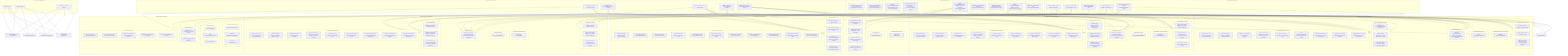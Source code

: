 flowchart TB

%% =================================================================================
%% CORE IMPLEMENTATION LAYER - MASTER DIAGRAM
%% All direct function implementations from the Core-Implementation layer
%% =================================================================================

%% PROJECT OVERLORD IMPORTS - Shared across Core Implementation files
subgraph ProjectOverlordImports["project-overlord-imports"]
    I1["IMPORT: enableSilentMode, FROM: /claude-task-master/scripts/modules/utils.js"]
    I2["IMPORT: disableSilentMode, FROM: /claude-task-master/scripts/modules/utils.js"]
    I3["IMPORT: createLogWrapper, FROM: /claude-task-master/mcp-server/src/tools/utils.js"]
    I4["IMPORT: findTasksPath, FROM: /claude-task-master/mcp-server/src/core/utils/path-utils.js"]
    I5["IMPORT: findComplexityReportPath, FROM: /claude-task-master/mcp-server/src/core/utils/path-utils.js"]
    I6["IMPORT: readJSON, FROM: /claude-task-master/scripts/modules/utils.js"]
    I7["IMPORT: findTaskById, FROM: /claude-task-master/scripts/modules/utils.js"]
    I8["IMPORT: readComplexityReport, FROM: /claude-task-master/scripts/modules/utils.js"]
    I9["IMPORT: log, FROM: /claude-task-master/scripts/modules/utils.js"]
end

%% PROJECT OVERLORD DEPENDENCIES - Common across Core Implementation
subgraph ProjectOverlordDependencies["project-overlord-dependencies"]
    D1["DEP: FastMCP"]
    D2["DEP: File system"]
    D3["DEP: Path resolution utilities"]
end

%% PROJECT OVERLORD PARAMETERS - Common parameter patterns
subgraph ProjectOverlordParams["project-overlord-params"]
    P1["PARAM: {Object} args - Function arguments"]
    P2["PARAM: {string} args.projectRoot - Project root path"]
    P3["PARAM: {string} args.tag - Tag for the task"]
    P4["PARAM: {Object} log - Logger object from FastMCP"]
    P5["PARAM: {Object} context - Context object containing session"]
end

%% PROJECT OVERLORD CONSTANTS - Shared constant patterns
subgraph ProjectOverlordConstants["project-overlord-constants"]
    C1["CONST: session, VALUE: extracted from context"]
    C2["CONST: mcpLog, VALUE: createLogWrapper result"]
    C3["CONST: tasksJsonPath, VALUE: findTasksPath result"]
    C4["CONST: tasksData, VALUE: readJSON result"]
    C5["CONST: complexityReport, VALUE: readComplexityReport result"]
end

%% EXPAND ALL TASKS
subgraph expandAllTasks-Imports["expandAllTasks-Imports"]
    I10["IMPORT: expandAllTasks, FROM: /claude-task-master/scripts/modules/task-manager.js"]
end

subgraph expandAllTasks-FunctionsDefined["expandAllTasks-Functions Defined"]
    FU1["FUNCTION: expandAllTasksDirect"]
end

subgraph expandAllTasks-Exports["expandAllTasks-Exports"]
    E1["EXP: expandAllTasksDirect"]
end

subgraph expandAllTasks-Parameters["expandAllTasks-Parameters"]
    P6["PARAM: {string} args.tasksJsonPath - Explicit path to the tasks.json file"]
    P7["PARAM: {number|string} args.num - Number of subtasks to generate"]
    P8["PARAM: {boolean} args.research - Enable research-backed subtask generation"]
end

subgraph expandAllTasks-Constants["expandAllTasks-Constants"]
    C6["CONST: numSubtasks, VALUE: parsed integer from num parameter"]
    C7["CONST: useResearch, VALUE: boolean conversion of research parameter"]
    C8["CONST: result, VALUE: expandAllTasks execution result"]
end

subgraph expandAllTasks-ExecutionFlow["expandAllTasks-Execution Flow"]
    FL1["Extract session from context and destructure function arguments"]
    FL2["Create MCP logger wrapper for consistent logging interface"]
    FL3["Validate required tasksJsonPath parameter is provided"]
    FL4["Enable silent mode to suppress console output during core function execution"]
    FL5["Parse and convert parameters to correct data types"]
    FL6["Call core expandAllTasks with parsed parameters and context"]
    FL7["Process successful result and format response with telemetry data"]
    FL8["Handle any errors during execution and format error response"]
    FL9["Always disable silent mode in finally block to restore normal output"]
end

subgraph expandAllTasks["direct-functions_expand-all-tasks.js"]
    expandAllTasks-Imports
    expandAllTasks-FunctionsDefined
    expandAllTasks-Exports
    expandAllTasks-Parameters
    expandAllTasks-Constants
    expandAllTasks-ExecutionFlow
end

%% EXPAND TASK
subgraph expandTask-Imports["expandTask-Imports"]
    I11["IMPORT: expandTask, FROM: /claude-task-master/scripts/modules/task-manager.js"]
end

subgraph expandTask-FunctionsDefined["expandTask-Functions Defined"]
    FU2["FUNCTION: expandTaskDirect"]
end

subgraph expandTask-Exports["expandTask-Exports"]
    E2["EXP: expandTaskDirect"]
end

subgraph expandTask-Parameters["expandTask-Parameters"]
    P9["PARAM: {string} args.id - Task ID to expand"]
    P10["PARAM: {number|string} args.num - Number of subtasks to generate"]
    P11["PARAM: {boolean} args.research - Enable research-backed subtask generation"]
end

subgraph expandTask-Constants["expandTask-Constants"]
    C9["CONST: id, VALUE: extracted from args"]
    C10["CONST: numSubtasks, VALUE: parsed integer from num parameter"]
    C11["CONST: useResearch, VALUE: boolean conversion of research parameter"]
end

subgraph expandTask-ExecutionFlow["expandTask-Execution Flow"]
    FL10["Extract session from context and destructure function arguments"]
    FL11["Create MCP logger wrapper for consistent logging interface"]
    FL12["Validate required task ID and parameters are provided"]
    FL13["Enable silent mode to suppress console output during core function execution"]
    FL14["Parse and convert parameters to correct data types"]
    FL15["Call core expandTask with parsed parameters and context"]
    FL16["Process successful result and format response with telemetry data"]
    FL17["Handle any errors during execution and format error response"]
    FL18["Always disable silent mode in finally block to restore normal output"]
end

subgraph expandTask["direct-functions_expand-task.js"]
    expandTask-Imports
    expandTask-FunctionsDefined
    expandTask-Exports
    expandTask-Parameters
    expandTask-Constants
    expandTask-ExecutionFlow
end

%% SHOW TASK
subgraph showTask-FunctionsDefined["showTask-Functions Defined"]
    FU3["FUNCTION: showTaskDirect"]
end

subgraph showTask-Exports["showTask-Exports"]
    E3["EXP: showTaskDirect"]
end

subgraph showTask-Parameters["showTask-Parameters"]
    P12["PARAM: {string} args.id - Task ID to show"]
    P13["PARAM: {string} args.file - Optional path to the tasks file"]
    P14["PARAM: {string} args.reportPath - Explicit path to the complexity report file"]
    P15["PARAM: {string} args.status - Optional status to filter subtasks by"]
end

subgraph showTask-Constants["showTask-Constants"]
    C12["CONST: taskIds, VALUE: comma-separated ID split and trimmed"]
    C13["CONST: task, VALUE: findTaskById result for single task"]
    C14["CONST: foundTasks, VALUE: array for multiple tasks results"]
    C15["CONST: notFoundIds, VALUE: array for not found task IDs"]
end

subgraph showTask-ExecutionFlow["showTask-Execution Flow"]
    FL19["Destructure function arguments and log operation details"]
    FL20["Resolve tasks file path using findTasksPath utility"]
    FL21["Read tasks data from resolved JSON file path"]
    FL22["Validate tasks data structure contains tasks array"]
    FL23["Read complexity report from provided report path"]
    FL24["Parse comma-separated task IDs and filter empty values"]
    FL25["Validate at least one valid task ID was provided"]
    FL26["Handle single task ID case with findTaskById"]
    FL27["Handle multiple task IDs case with forEach loop"]
    FL28["Return appropriate result based on single or multiple tasks"]
    FL29["Handle errors with proper error codes and messages"]
end

subgraph showTask["direct-functions_show-task.js"]
    showTask-FunctionsDefined
    showTask-Exports
    showTask-Parameters
    showTask-Constants
    showTask-ExecutionFlow
end

%% UPDATE SUBTASK BY ID
subgraph updateSubtaskById-Imports["updateSubtaskById-Imports"]
    I12["IMPORT: updateSubtaskById, FROM: /claude-task-master/scripts/modules/task-manager.js"]
end

subgraph updateSubtaskById-FunctionsDefined["updateSubtaskById-Functions Defined"]
    FU4["FUNCTION: updateSubtaskByIdDirect"]
end

subgraph updateSubtaskById-Exports["updateSubtaskById-Exports"]
    E4["EXP: updateSubtaskByIdDirect"]
end

subgraph updateSubtaskById-Parameters["updateSubtaskById-Parameters"]
    P16["PARAM: {string} args.subtaskId - Subtask ID to update"]
    P17["PARAM: {Object} args.updates - Update object with new values"]
    P18["PARAM: {boolean} args.research - Enable research for update"]
end

subgraph updateSubtaskById-Constants["updateSubtaskById-Constants"]
    C16["CONST: subtaskId, VALUE: extracted from args"]
    C17["CONST: updates, VALUE: extracted from args"]
    C18["CONST: useResearch, VALUE: boolean conversion of research parameter"]
end

subgraph updateSubtaskById-ExecutionFlow["updateSubtaskById-Execution Flow"]
    FL30["Extract session from context and destructure function arguments"]
    FL31["Create MCP logger wrapper for consistent logging interface"]
    FL32["Validate required subtask ID and updates are provided"]
    FL33["Enable silent mode to suppress console output during core function execution"]
    FL34["Parse and convert parameters to correct data types"]
    FL35["Call core updateSubtaskById with parsed parameters and context"]
    FL36["Process successful result and format response with telemetry data"]
    FL37["Handle any errors during execution and format error response"]
    FL38["Always disable silent mode in finally block to restore normal output"]
end

subgraph updateSubtaskById["direct-functions_update-subtask-by-id.js"]
    updateSubtaskById-Imports
    updateSubtaskById-FunctionsDefined
    updateSubtaskById-Exports
    updateSubtaskById-Parameters
    updateSubtaskById-Constants
    updateSubtaskById-ExecutionFlow
end

%% PATH UTILS
subgraph pathUtils-FunctionsDefined["pathUtils-Functions Defined"]
    FU5["FUNCTION: findTasksPath"]
    FU6["FUNCTION: findComplexityReportPath"]
    FU7["FUNCTION: findProjectRoot"]
end

subgraph pathUtils-Exports["pathUtils-Exports"]
    E5["EXP: findTasksPath"]
    E6["EXP: findComplexityReportPath"]
    E7["EXP: findProjectRoot"]
end

subgraph pathUtils-Parameters["pathUtils-Parameters"]
    P19["PARAM: {string} projectRoot - Project root directory"]
    P20["PARAM: {string} tag - Tag for the task"]
end

subgraph pathUtils-ExecutionFlow["pathUtils-Execution Flow"]
    FL39["Resolve project root directory from given path"]
    FL40["Construct tasks.json file path using project structure"]
    FL41["Construct complexity report file path using project structure"]
    FL42["Validate file paths exist and are accessible"]
    FL43["Return resolved absolute file paths"]
end

subgraph pathUtils["direct-functions_path-utils.js"]
    pathUtils-FunctionsDefined
    pathUtils-Exports
    pathUtils-Parameters
    pathUtils-ExecutionFlow
end

%% RELATIONSHIP ARROWS - ProjectOverlord to individual files
I1 & I2 & I3 --> expandAllTasks-Imports & expandTask-Imports
I4 & I5 --> expandAllTasks-Imports & expandTask-Imports & showTask-Imports & updateSubtaskById-Imports
I6 & I7 & I8 & I9 --> showTask-Imports & updateSubtaskById-Imports
D1 & D2 & D3 --> expandAllTasks-Dependencies & expandTask-Dependencies & showTask-Dependencies & updateSubtaskById-Dependencies
P1 & P2 & P3 & P4 & P5 --> expandAllTasks-Parameters & expandTask-Parameters & showTask-Parameters & updateSubtaskById-Parameters & pathUtils-Parameters
C1 & C2 & C3 & C4 & C5 --> expandAllTasks-Constants & expandTask-Constants & showTask-Constants & updateSubtaskById-Constants

%% EXECUTION FLOW CONNECTIONS - expandAllTasks
FL1 --> FL2
FL2 --> FL3
FL3 --> FL4
FL4 --> FL5
FL5 --> FL6
FL6 --> FL7
FL7 --> FL8
FL8 --> FL9

%% EXECUTION FLOW CONNECTIONS - expandTask
FL10 --> FL11
FL11 --> FL12
FL12 --> FL13
FL13 --> FL14
FL14 --> FL15
FL15 --> FL16
FL16 --> FL17
FL17 --> FL18

%% EXECUTION FLOW CONNECTIONS - showTask
FL19 --> FL20
FL20 --> FL21
FL21 --> FL22
FL22 --> FL23
FL23 --> FL24
FL24 --> FL25
FL25 --> FL26
FL26 --> FL27
FL27 --> FL28
FL28 --> FL29

%% EXECUTION FLOW CONNECTIONS - updateSubtaskById
FL30 --> FL31
FL31 --> FL32
FL32 --> FL33
FL33 --> FL34
FL34 --> FL35
FL35 --> FL36
FL36 --> FL37
FL37 --> FL38

%% EXECUTION FLOW CONNECTIONS - pathUtils
FL39 --> FL40
FL40 --> FL41
FL41 --> FL42
FL42 --> FL43